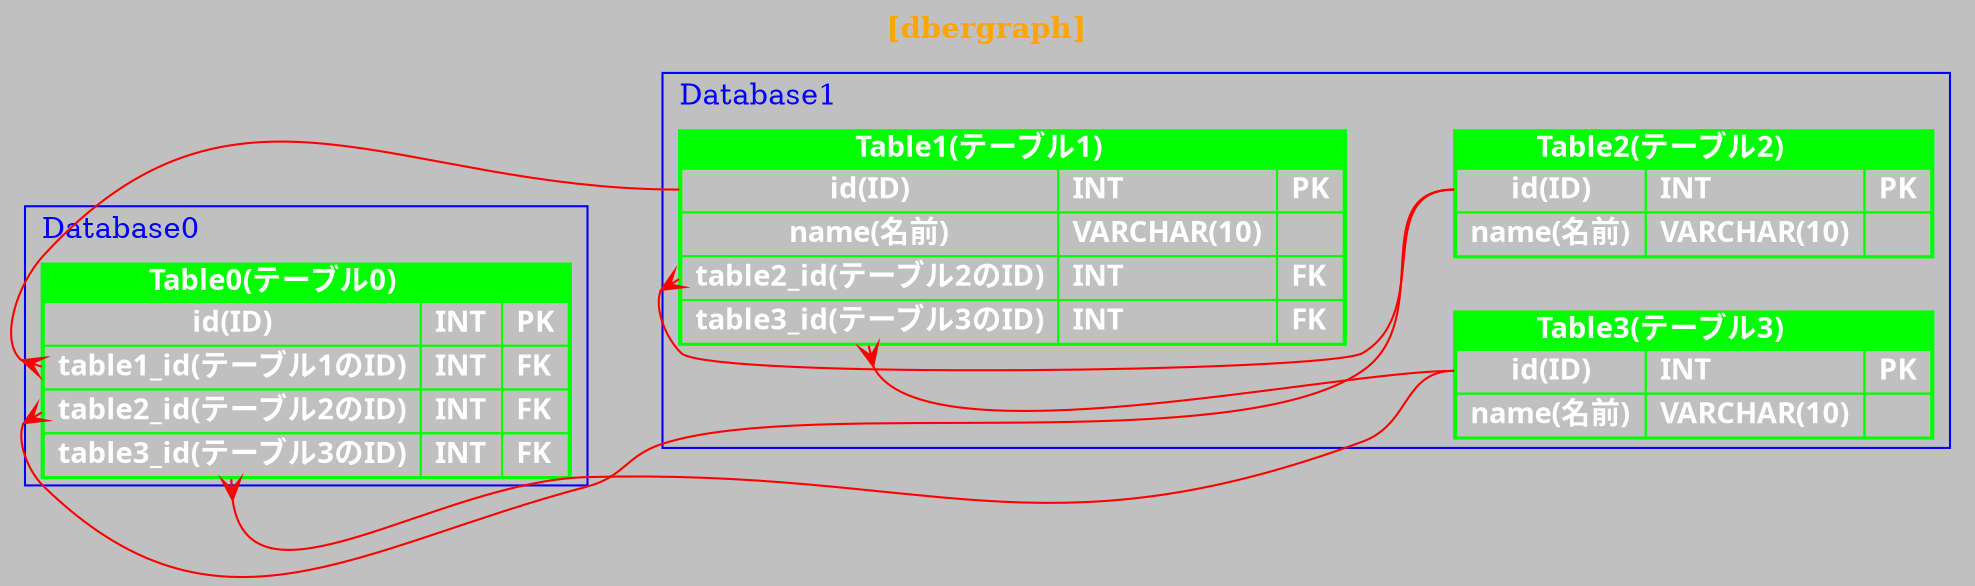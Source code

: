 digraph {
	graph [bgcolor=gray dpi=350 fontcolor=orange label=<<b>[dbergraph]</b>> labeljust=c labelloc=t margin=0 rankdir=LR]
	node [fontname="Yu Mincho Demibold" shape=none]
	edge [color=red]
	subgraph cluster_Database0 {
		color=blue fontcolor=blue label=Database0 labeljust=l
		Database0_Table0 [label=<<font color="white"><table border="1" cellspacing="0" cellpadding="0" color="green" bgcolor="green"><tr><td colspan="2"><b>Table0(テーブル0)</b></td></tr><tr><td bgcolor="gray" cellpadding="2" port="id"> id(ID) </td><td bgcolor="gray" cellpadding="2" align="left"> INT </td><td bgcolor="gray" cellpadding="2" align="left"> PK </td></tr><tr><td bgcolor="gray" cellpadding="2" port="table1_id"> table1_id(テーブル1のID) </td><td bgcolor="gray" cellpadding="2" align="left"> INT </td><td bgcolor="gray" cellpadding="2" align="left"> FK </td></tr><tr><td bgcolor="gray" cellpadding="2" port="table2_id"> table2_id(テーブル2のID) </td><td bgcolor="gray" cellpadding="2" align="left"> INT </td><td bgcolor="gray" cellpadding="2" align="left"> FK </td></tr><tr><td bgcolor="gray" cellpadding="2" port="table3_id"> table3_id(テーブル3のID) </td><td bgcolor="gray" cellpadding="2" align="left"> INT </td><td bgcolor="gray" cellpadding="2" align="left"> FK </td></tr></table></font>>]
	}
	subgraph cluster_Database1 {
		color=blue fontcolor=blue label=Database1 labeljust=l
		Database1_Table1 [label=<<font color="white"><table border="1" cellspacing="0" cellpadding="0" color="green" bgcolor="green"><tr><td colspan="2"><b>Table1(テーブル1)</b></td></tr><tr><td bgcolor="gray" cellpadding="2" port="id"> id(ID) </td><td bgcolor="gray" cellpadding="2" align="left"> INT </td><td bgcolor="gray" cellpadding="2" align="left"> PK </td></tr><tr><td bgcolor="gray" cellpadding="2" port="name"> name(名前) </td><td bgcolor="gray" cellpadding="2" align="left"> VARCHAR(10) </td><td bgcolor="gray" cellpadding="2" align="left">  </td></tr><tr><td bgcolor="gray" cellpadding="2" port="table2_id"> table2_id(テーブル2のID) </td><td bgcolor="gray" cellpadding="2" align="left"> INT </td><td bgcolor="gray" cellpadding="2" align="left"> FK </td></tr><tr><td bgcolor="gray" cellpadding="2" port="table3_id"> table3_id(テーブル3のID) </td><td bgcolor="gray" cellpadding="2" align="left"> INT </td><td bgcolor="gray" cellpadding="2" align="left"> FK </td></tr></table></font>>]
		Database1_Table2 [label=<<font color="white"><table border="1" cellspacing="0" cellpadding="0" color="green" bgcolor="green"><tr><td colspan="2"><b>Table2(テーブル2)</b></td></tr><tr><td bgcolor="gray" cellpadding="2" port="id"> id(ID) </td><td bgcolor="gray" cellpadding="2" align="left"> INT </td><td bgcolor="gray" cellpadding="2" align="left"> PK </td></tr><tr><td bgcolor="gray" cellpadding="2" port="name"> name(名前) </td><td bgcolor="gray" cellpadding="2" align="left"> VARCHAR(10) </td><td bgcolor="gray" cellpadding="2" align="left">  </td></tr></table></font>>]
		Database1_Table3 [label=<<font color="white"><table border="1" cellspacing="0" cellpadding="0" color="green" bgcolor="green"><tr><td colspan="2"><b>Table3(テーブル3)</b></td></tr><tr><td bgcolor="gray" cellpadding="2" port="id"> id(ID) </td><td bgcolor="gray" cellpadding="2" align="left"> INT </td><td bgcolor="gray" cellpadding="2" align="left"> PK </td></tr><tr><td bgcolor="gray" cellpadding="2" port="name"> name(名前) </td><td bgcolor="gray" cellpadding="2" align="left"> VARCHAR(10) </td><td bgcolor="gray" cellpadding="2" align="left">  </td></tr></table></font>>]
	}
	Database0_Table0:table1_id -> Database1_Table1:id [arrowtail=crow dir=back]
	Database0_Table0:table2_id -> Database1_Table2:id [arrowtail=crow dir=back]
	Database1_Table1:table2_id -> Database1_Table2:id [arrowtail=crow dir=back]
	Database0_Table0:table3_id -> Database1_Table3:id [arrowtail=crow dir=back]
	Database1_Table1:table3_id -> Database1_Table3:id [arrowtail=crow dir=back]
}
